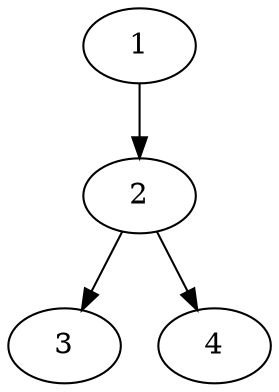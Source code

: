 strict digraph "Example Switch" {
1 [pos="[0, 0]", task=0, taskname="Task 0", worker=0, workerspeed=1, cost=0, flows="{'flow': [{'flowid': 0, 'flowname': 'Flow QoS', 'flowrate': 10, 'flowrateSLO': 0.4, 'flowdelaySLO': 5}, {'flowid': 1, 'flowname': 'Flow Bulk', 'flowrate': 12, 'flowrateSLO': 0.1, 'flowdelaySLO': 11}]}"];
2 [pos="[2, 0]", task=0, taskname="Task 0", worker=0, workerspeed=1, cost=0, flows="{'flow': [{'flowid': 0}, {'flowid': 1}]}"];
3 [pos="[4, 2]", task=1, taskname="Task 1", worker=1, workerspeed=2, cost=2, flows="{'flow': {'flowid': 0}}"];
4 [pos="[0, 0]", task=2, taskname="Task 2", worker=0, workerspeed=1, cost=1, flows="{'flow': {'flowid': 1}}"];
1 -> 2;
2 -> 3;
2 -> 4;
}
